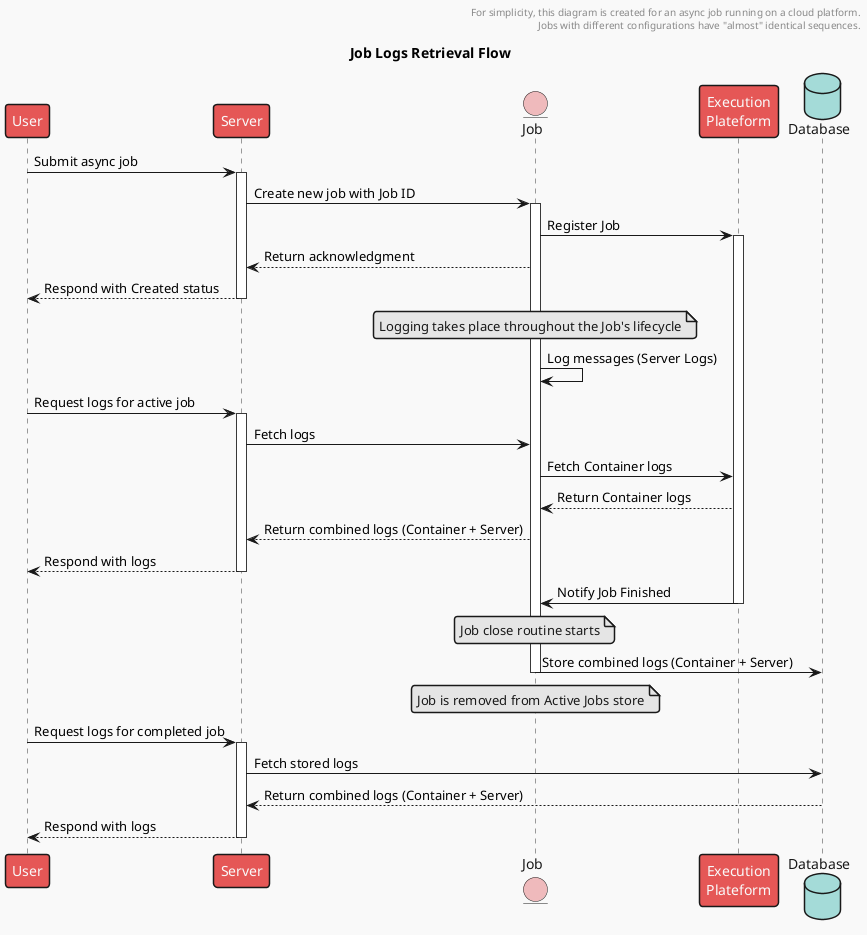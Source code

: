 @startuml logging
!theme mars

title Job Logs Retrieval Flow
header
    For simplicity, this diagram is created for an async job running on a cloud platform.
    Jobs with different configurations have "almost" identical sequences.
end header

participant User
participant Server
entity Job
participant "Execution\nPlateform"
database Database

User -> Server: Submit async job
activate Server

Server -> Job: Create new job with Job ID
activate Job
Job -> "Execution\nPlateform": Register Job
activate "Execution\nPlateform"

Job --> Server: Return acknowledgment
Server --> User: Respond with Created status
deactivate Server

note over Job: Logging takes place throughout the Job's lifecycle
Job -> Job: Log messages (Server Logs)

User -> Server: Request logs for active job
activate Server
Server -> Job: Fetch logs
Job -> "Execution\nPlateform": Fetch Container logs
"Execution\nPlateform" --> Job: Return Container logs
Job --> Server: Return combined logs (Container + Server)
Server --> User: Respond with logs
deactivate Server

"Execution\nPlateform" -> Job: Notify Job Finished
deactivate "Execution\nPlateform"
note over Job: Job close routine starts
Job -> Database: Store combined logs (Container + Server)


note over Job: Job is removed from Active Jobs store
deactivate Job

User -> Server: Request logs for completed job
activate Server
Server -> Database: Fetch stored logs
Database --> Server: Return combined logs (Container + Server)
Server --> User: Respond with logs
deactivate Server

@enduml
